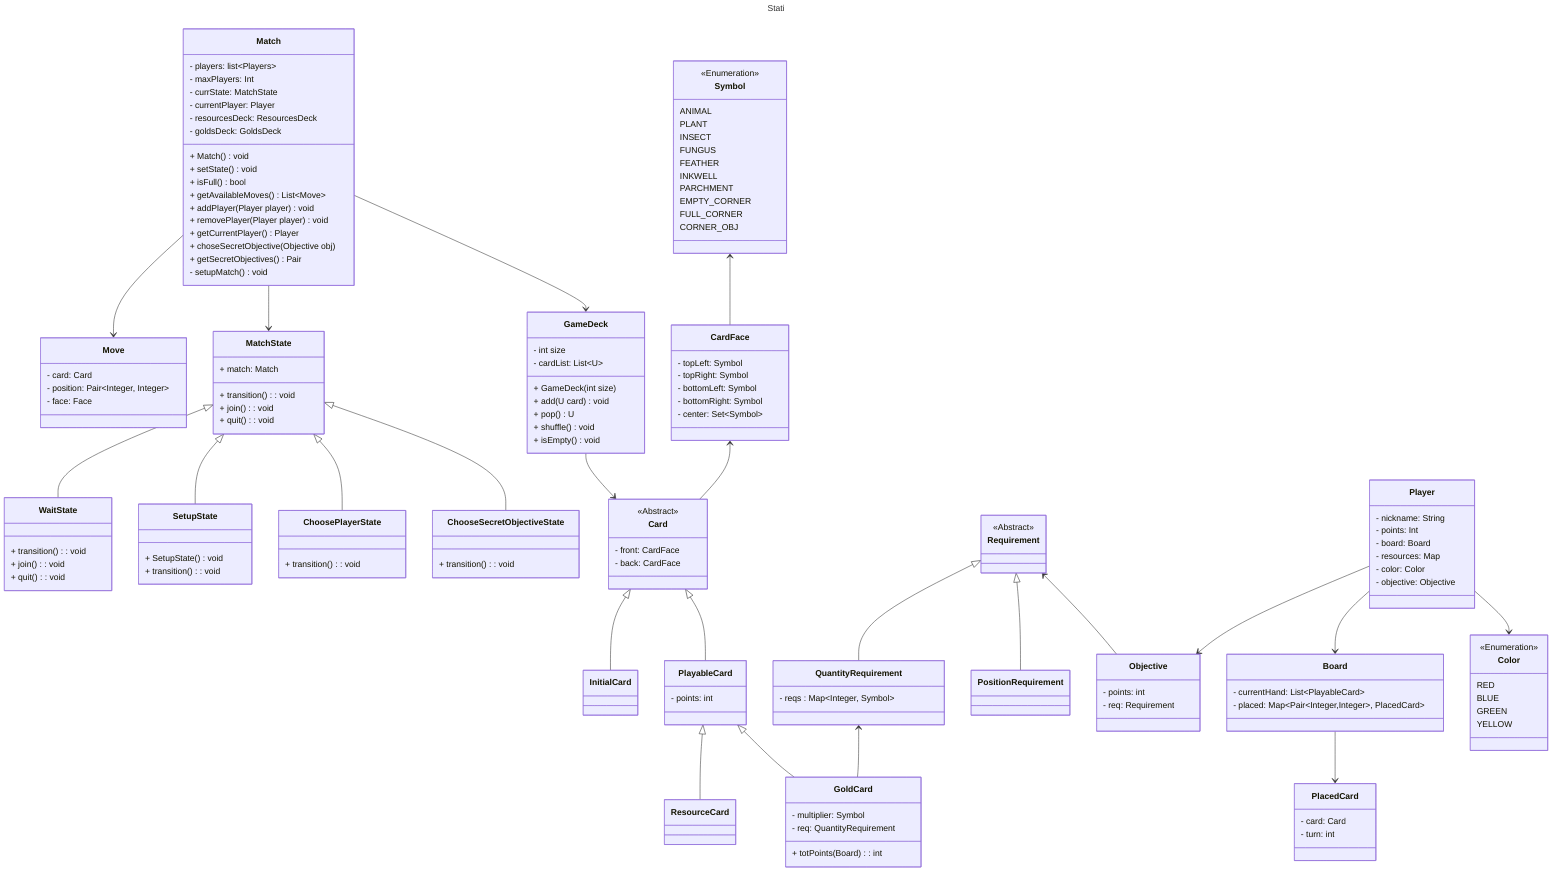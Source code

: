 ---
title: Stati
---
classDiagram
    Match --> Move
    Match --> GameDeck
    Match --> MatchState
    MatchState <|-- WaitState
    MatchState <|-- SetupState
    MatchState <|-- ChoosePlayerState
    MatchState <|-- ChooseSecretObjectiveState

    Card <|-- InitialCard
    Card <|-- PlayableCard
    GameDeck --> Card
    PlayableCard <|-- ResourceCard
    PlayableCard <|-- GoldCard

    Requirement <|-- QuantityRequirement
    Requirement <|-- PositionRequirement
    Requirement <-- Objective
    QuantityRequirement <-- GoldCard

    Board --> PlacedCard
    Player --> Board
    Player --> Objective
    CardFace <-- Card
    Symbol <-- CardFace
    Player --> Color




    class Symbol {
        <<Enumeration>>
        ANIMAL
        PLANT
        INSECT
        FUNGUS
        FEATHER
        INKWELL
        PARCHMENT
        EMPTY_CORNER
        FULL_CORNER
        CORNER_OBJ
    }

    class CardFace {
        - topLeft: Symbol
        - topRight: Symbol
        - bottomLeft: Symbol
        - bottomRight: Symbol
        - center: Set~Symbol~
    }

    class Card {
        <<Abstract>>
        - front: CardFace
        - back: CardFace
    }

    class PlayableCard {
        - points: int
    }

    class InitialCard {
    }

    class ResourceCard {
    }

    class GoldCard {
        - multiplier: Symbol
        - req: QuantityRequirement
        + totPoints(Board): int
    }

    class Requirement {
        <<Abstract>>
    }

    class QuantityRequirement {
        - reqs : Map~Integer, Symbol~
    }

    class PositionRequirement {
    }
    class Objective {
        - points: int
        - req: Requirement
    }
    class Move {
        - card: Card
        - position: Pair~Integer, Integer~
        - face: Face
    }
    class Player {
        - nickname: String
        - points: Int
        - board: Board
        - resources: Map<Symbol, Integer>
        - color: Color
        - objective: Objective
    }
    class Color{
        <<Enumeration>>
        RED
        BLUE
        GREEN
        YELLOW
    }
    class Board {
        - currentHand: List~PlayableCard~
        - placed: Map&ltPair&ltInteger,Integer&gt, PlacedCard&gt
    }
    class PlacedCard {
        - card: Card
        - turn: int
    }

    class Match {
        - players: list~Players~
        - maxPlayers: Int
        - currState: MatchState
        - currentPlayer: Player
        - resourcesDeck: ResourcesDeck
        - goldsDeck: GoldsDeck

        + Match() void
        + setState() void
        + isFull() bool
        + getAvailableMoves() List~Move~
        + addPlayer(Player player) void
        + removePlayer(Player player) void
        + getCurrentPlayer() Player
        + choseSecretObjective(Objective obj)
        + getSecretObjectives() Pair<Objective, Objective>
        - setupMatch() void

    }

    class MatchState {
        + match: Match
        + transition(): void
        + join(): void
        + quit(): void
    }

    class WaitState{
        + transition(): void
        + join(): void
        + quit(): void
    }
    class SetupState{
        + SetupState() void
        + transition(): void

    }
    class ChoosePlayerState {
        + transition(): void
    }

    class ChooseSecretObjectiveState {
        + transition(): void
    }


    class GameDeck {
        - int size
        - cardList: List~U~
        + GameDeck(int size)
        + add(U card) void
        + pop() U
        + shuffle() void
        + isEmpty() void
    }